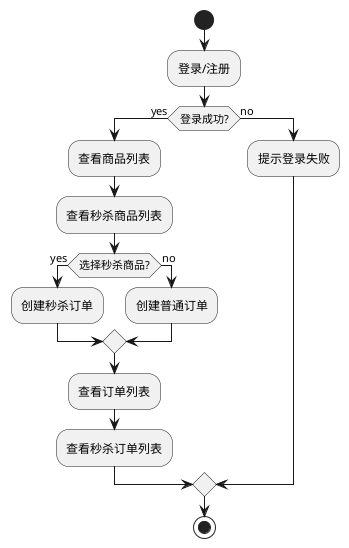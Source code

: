 @startuml
|用户|
start
:登录/注册;
if (登录成功?) then (yes)
    :查看商品列表;
    :查看秒杀商品列表;
    if (选择秒杀商品?) then (yes)
        :创建秒杀订单;
    else (no)
        :创建普通订单;
    endif
    :查看订单列表;
    :查看秒杀订单列表;
else (no)
    :提示登录失败;
endif
stop
@enduml
